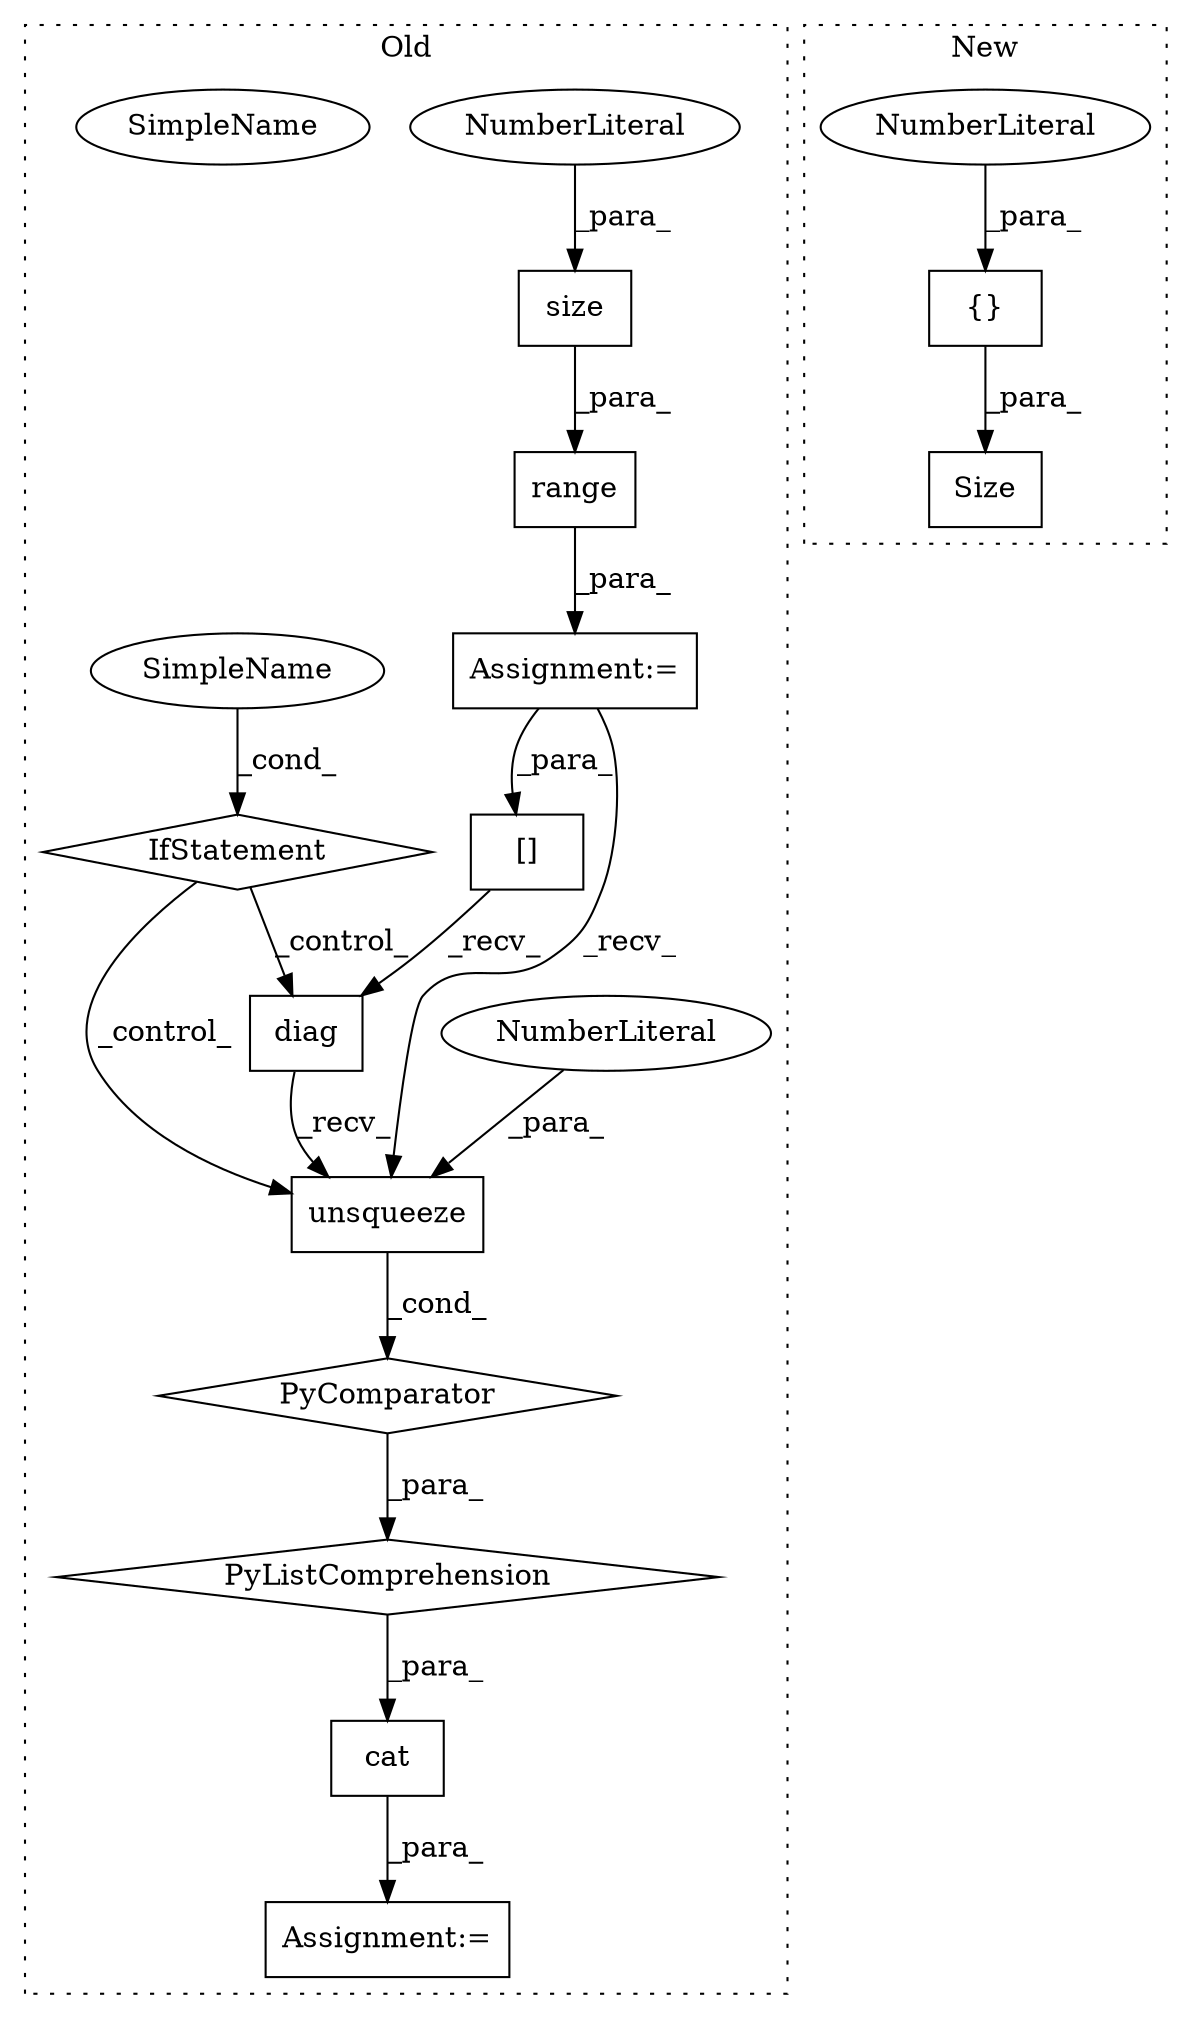 digraph G {
subgraph cluster0 {
1 [label="[]" a="2" s="2646,2654" l="7,1" shape="box"];
5 [label="diag" a="32" s="2656" l="6" shape="box"];
6 [label="unsqueeze" a="32" s="2663,2674" l="10,1" shape="box"];
7 [label="PyComparator" a="113" s="2733" l="37" shape="diamond"];
8 [label="NumberLiteral" a="34" s="2673" l="1" shape="ellipse"];
9 [label="size" a="32" s="2753,2759" l="5,1" shape="box"];
10 [label="NumberLiteral" a="34" s="2758" l="1" shape="ellipse"];
11 [label="cat" a="32" s="2631,2778" l="15,-5" shape="box"];
12 [label="range" a="32" s="2740,2760" l="6,1" shape="box"];
13 [label="IfStatement" a="25" s="2733" l="37" shape="diamond"];
14 [label="SimpleName" a="42" s="2765" l="5" shape="ellipse"];
15 [label="Assignment:=" a="7" s="2733" l="37" shape="box"];
16 [label="Assignment:=" a="7" s="2624" l="1" shape="box"];
17 [label="PyListComprehension" a="109" s="2646" l="132" shape="diamond"];
18 [label="SimpleName" a="42" s="2765" l="5" shape="ellipse"];
label = "Old";
style="dotted";
}
subgraph cluster1 {
2 [label="Size" a="32" s="2144,2161" l="5,1" shape="box"];
3 [label="{}" a="4" s="2158,2160" l="1,1" shape="box"];
4 [label="NumberLiteral" a="34" s="2159" l="1" shape="ellipse"];
label = "New";
style="dotted";
}
1 -> 5 [label="_recv_"];
3 -> 2 [label="_para_"];
4 -> 3 [label="_para_"];
5 -> 6 [label="_recv_"];
6 -> 7 [label="_cond_"];
7 -> 17 [label="_para_"];
8 -> 6 [label="_para_"];
9 -> 12 [label="_para_"];
10 -> 9 [label="_para_"];
11 -> 16 [label="_para_"];
12 -> 15 [label="_para_"];
13 -> 5 [label="_control_"];
13 -> 6 [label="_control_"];
15 -> 1 [label="_para_"];
15 -> 6 [label="_recv_"];
17 -> 11 [label="_para_"];
18 -> 13 [label="_cond_"];
}